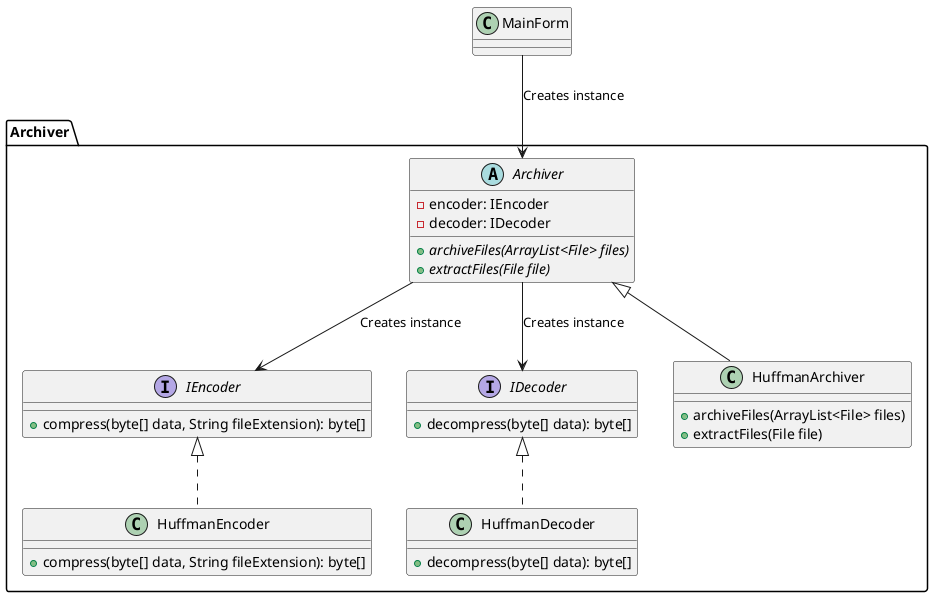 @startuml

package Archiver {
  interface IEncoder {
    + compress(byte[] data, String fileExtension): byte[]
  }

  interface IDecoder {
    + decompress(byte[] data): byte[]
  }

  class HuffmanEncoder {
    + compress(byte[] data, String fileExtension): byte[]
  }

  class HuffmanDecoder {
    + decompress(byte[] data): byte[]
  }

  abstract class Archiver {
    - encoder: IEncoder
    - decoder: IDecoder

    {abstract} + archiveFiles(ArrayList<File> files)
    {abstract} + extractFiles(File file)
  }

  class HuffmanArchiver {
    + archiveFiles(ArrayList<File> files)
    + extractFiles(File file)
  }
}

MainForm --> "Archiver.Archiver" : Creates instance

Archiver.Archiver <|-- HuffmanArchiver

Archiver.Archiver --> IEncoder : Creates instance
Archiver.Archiver --> "IDecoder" : Creates instance

IEncoder <|.. HuffmanEncoder
IDecoder <|.. HuffmanDecoder

@enduml